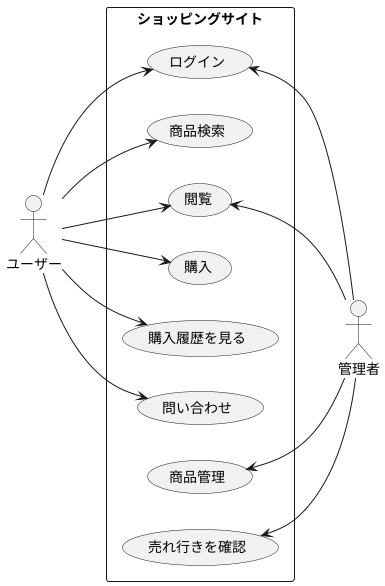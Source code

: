 @startuml
actor ユーザー
actor 管理者
left to right direction
rectangle ショッピングサイト{
	ユーザー --> (ログイン)
	ユーザー --> (商品検索)
	ユーザー --> (閲覧)
	ユーザー --> (購入)
	ユーザー --> (購入履歴を見る)
	ユーザー --> (問い合わせ)

	(ログイン) <-- 管理者
	(閲覧) <-- 管理者
	(商品管理) <-- 管理者
	(売れ行きを確認) <-- 管理者
}
@enduml